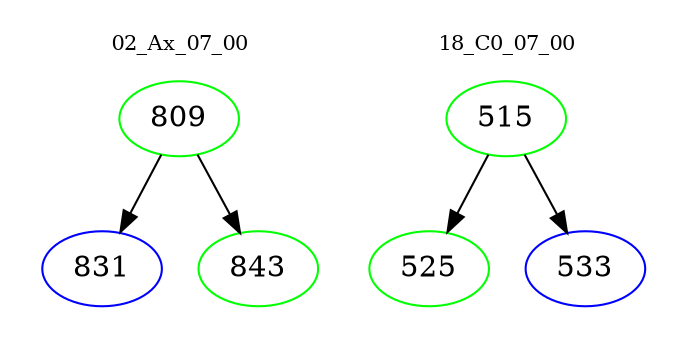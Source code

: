 digraph{
subgraph cluster_0 {
color = white
label = "02_Ax_07_00";
fontsize=10;
T0_809 [label="809", color="green"]
T0_809 -> T0_831 [color="black"]
T0_831 [label="831", color="blue"]
T0_809 -> T0_843 [color="black"]
T0_843 [label="843", color="green"]
}
subgraph cluster_1 {
color = white
label = "18_C0_07_00";
fontsize=10;
T1_515 [label="515", color="green"]
T1_515 -> T1_525 [color="black"]
T1_525 [label="525", color="green"]
T1_515 -> T1_533 [color="black"]
T1_533 [label="533", color="blue"]
}
}
